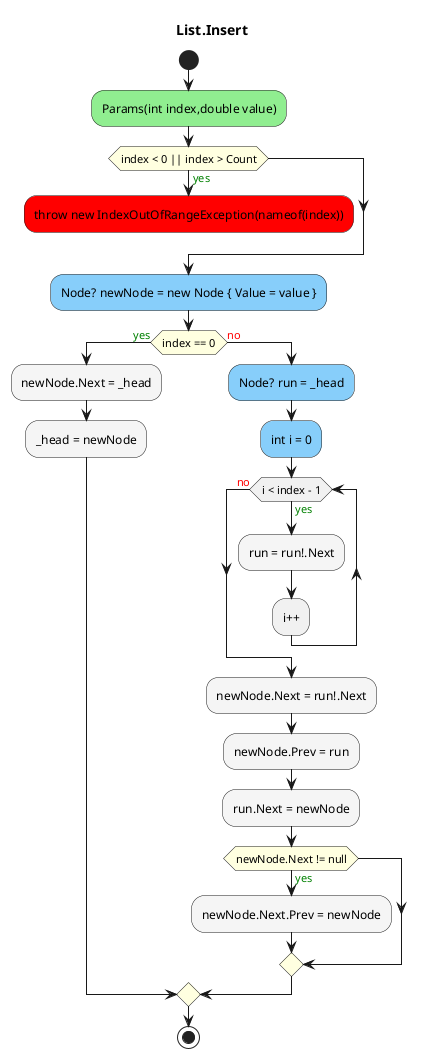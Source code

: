 @startuml List.Insert
title List.Insert
start
#LightGreen:Params(int index,double value);
#LightYellow:if (index < 0 || index > Count) then (<color:green>yes)
        #Red:throw new IndexOutOfRangeException(nameof(index));
        kill
endif
#LightSkyBlue:Node? newNode = new Node { Value = value };
#LightYellow:if (index == 0) then (<color:green>yes)
        #WhiteSmoke:newNode.Next = _head;
        #WhiteSmoke:_head = newNode;
    else (<color:red>no)
            #LightSkyBlue:Node? run = _head;
            #LightSkyBlue:int i = 0;
            while (i < index - 1) is (<color:green>yes)
                    #WhiteSmoke:run = run!.Next;
            :i++;
            endwhile (<color:red>no)
            #WhiteSmoke:newNode.Next = run!.Next;
            #WhiteSmoke:newNode.Prev = run;
            #WhiteSmoke:run.Next = newNode;
            #LightYellow:if (newNode.Next != null) then (<color:green>yes)
                    #WhiteSmoke:newNode.Next.Prev = newNode;
            endif
endif
stop
@enduml
